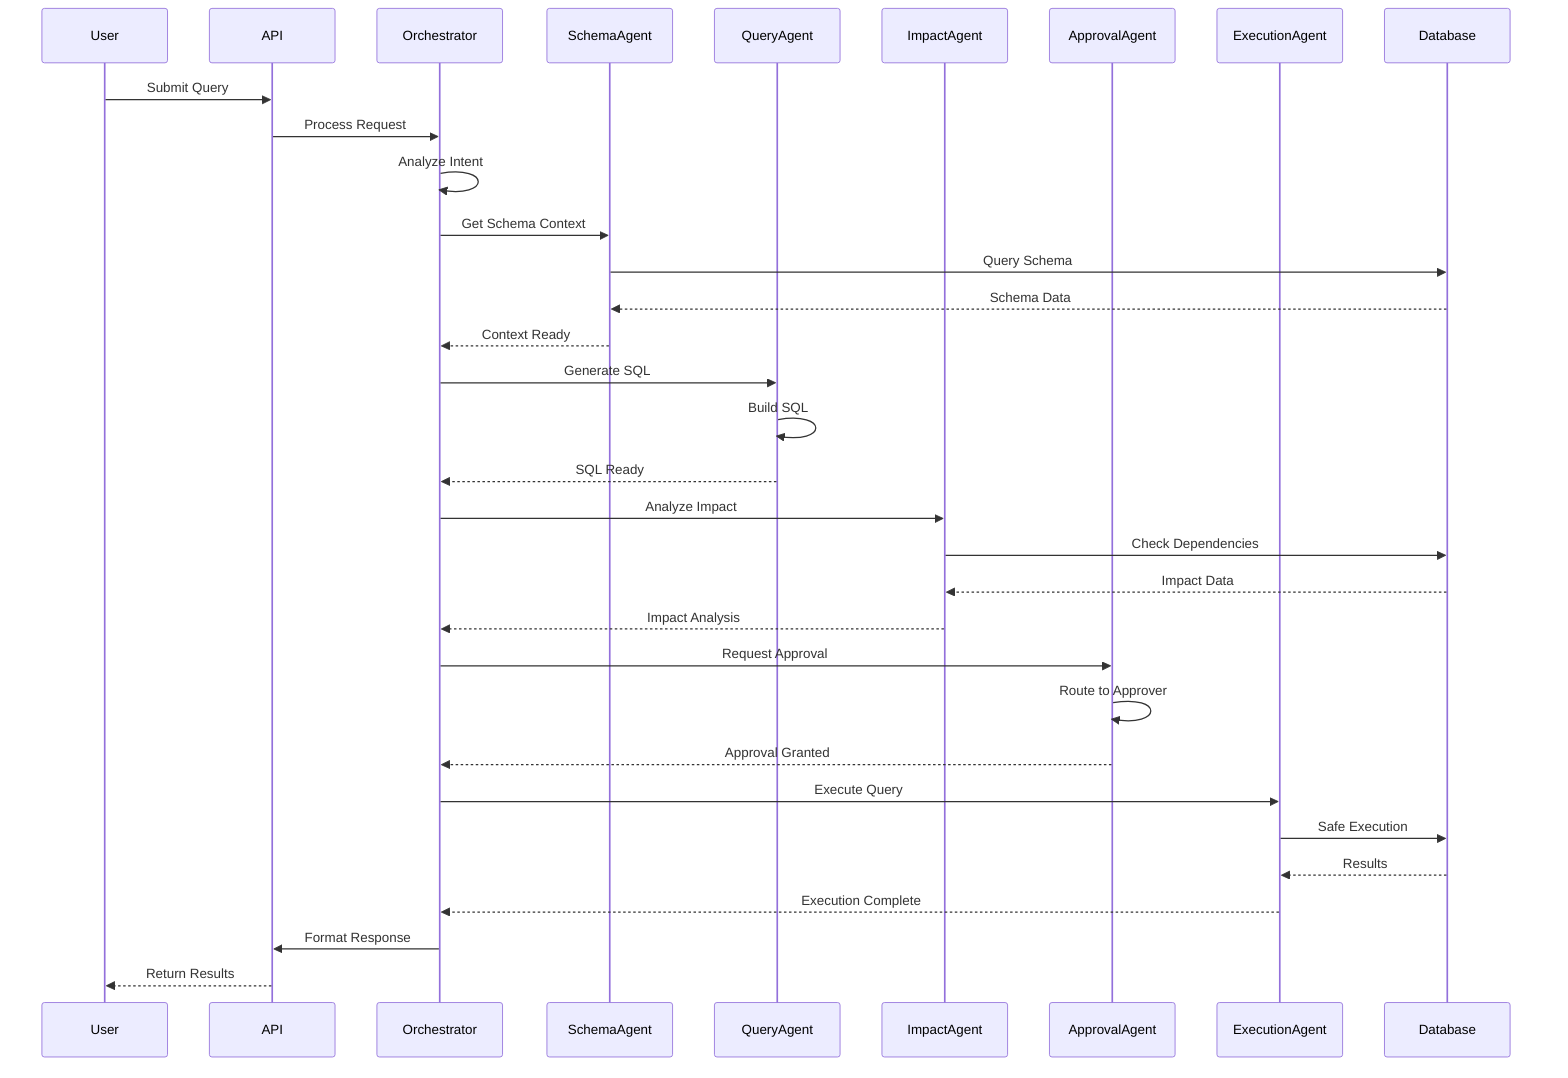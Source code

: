 sequenceDiagram
    participant User
    participant API
    participant Orchestrator
    participant SchemaAgent
    participant QueryAgent
    participant ImpactAgent
    participant ApprovalAgent
    participant ExecutionAgent
    participant Database

    User->>API: Submit Query
    API->>Orchestrator: Process Request
    Orchestrator->>Orchestrator: Analyze Intent
    
    Orchestrator->>SchemaAgent: Get Schema Context
    SchemaAgent->>Database: Query Schema
    Database-->>SchemaAgent: Schema Data
    SchemaAgent-->>Orchestrator: Context Ready
    
    Orchestrator->>QueryAgent: Generate SQL
    QueryAgent->>QueryAgent: Build SQL
    QueryAgent-->>Orchestrator: SQL Ready
    
    Orchestrator->>ImpactAgent: Analyze Impact
    ImpactAgent->>Database: Check Dependencies
    Database-->>ImpactAgent: Impact Data
    ImpactAgent-->>Orchestrator: Impact Analysis
    
    Orchestrator->>ApprovalAgent: Request Approval
    ApprovalAgent->>ApprovalAgent: Route to Approver
    ApprovalAgent-->>Orchestrator: Approval Granted
    
    Orchestrator->>ExecutionAgent: Execute Query
    ExecutionAgent->>Database: Safe Execution
    Database-->>ExecutionAgent: Results
    ExecutionAgent-->>Orchestrator: Execution Complete
    
    Orchestrator->>API: Format Response
    API-->>User: Return Results